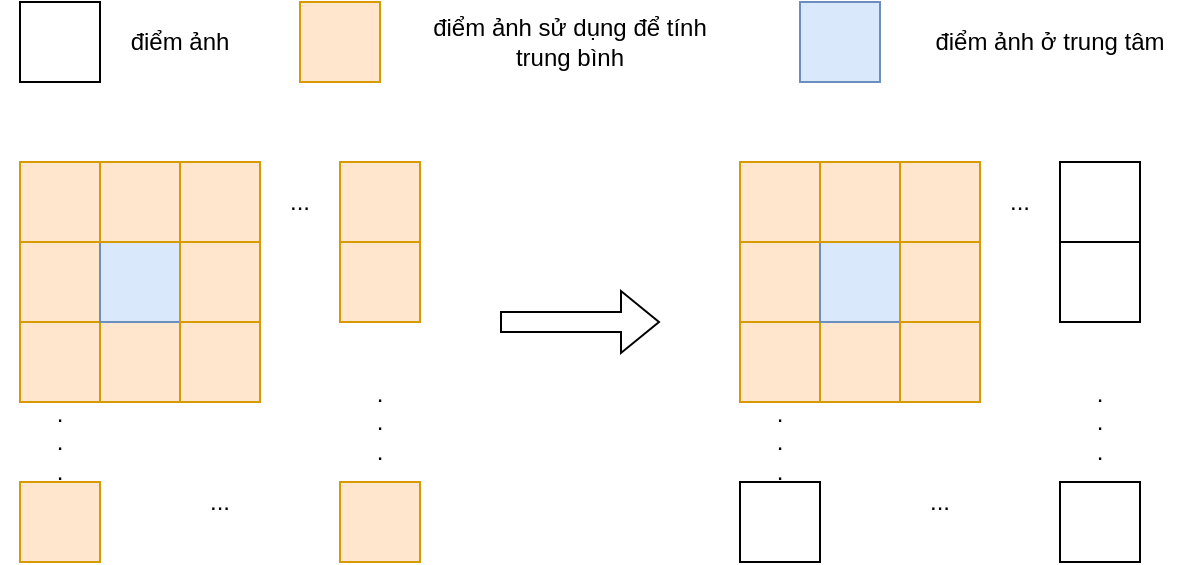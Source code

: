 <mxfile version="26.2.5">
  <diagram name="Page-1" id="0cZ0IaDIGPoYZOoYb1rK">
    <mxGraphModel dx="985" dy="503" grid="1" gridSize="10" guides="1" tooltips="1" connect="1" arrows="1" fold="1" page="1" pageScale="1" pageWidth="850" pageHeight="1100" math="0" shadow="0">
      <root>
        <mxCell id="0" />
        <mxCell id="1" parent="0" />
        <mxCell id="vDUEb6qK4cqTe3YHxniI-1" value="" style="rounded=0;whiteSpace=wrap;html=1;fillColor=#ffe6cc;strokeColor=#d79b00;" vertex="1" parent="1">
          <mxGeometry x="80" y="240" width="40" height="40" as="geometry" />
        </mxCell>
        <mxCell id="vDUEb6qK4cqTe3YHxniI-6" value="" style="rounded=0;whiteSpace=wrap;html=1;fillColor=#ffe6cc;strokeColor=#d79b00;" vertex="1" parent="1">
          <mxGeometry x="80" y="280" width="40" height="40" as="geometry" />
        </mxCell>
        <mxCell id="vDUEb6qK4cqTe3YHxniI-7" value=".&lt;br&gt;.&lt;div&gt;.&lt;/div&gt;" style="text;html=1;align=center;verticalAlign=middle;whiteSpace=wrap;rounded=0;" vertex="1" parent="1">
          <mxGeometry x="70" y="360" width="60" height="40" as="geometry" />
        </mxCell>
        <mxCell id="vDUEb6qK4cqTe3YHxniI-8" value="" style="rounded=0;whiteSpace=wrap;html=1;fillColor=#ffe6cc;strokeColor=#d79b00;" vertex="1" parent="1">
          <mxGeometry x="80" y="400" width="40" height="40" as="geometry" />
        </mxCell>
        <mxCell id="vDUEb6qK4cqTe3YHxniI-10" value="..." style="text;html=1;align=center;verticalAlign=middle;whiteSpace=wrap;rounded=0;direction=west;" vertex="1" parent="1">
          <mxGeometry x="150" y="390" width="60" height="40" as="geometry" />
        </mxCell>
        <mxCell id="vDUEb6qK4cqTe3YHxniI-11" value="" style="rounded=0;whiteSpace=wrap;html=1;fillColor=#ffe6cc;strokeColor=#d79b00;" vertex="1" parent="1">
          <mxGeometry x="240" y="240" width="40" height="40" as="geometry" />
        </mxCell>
        <mxCell id="vDUEb6qK4cqTe3YHxniI-12" value="" style="rounded=0;whiteSpace=wrap;html=1;fillColor=#ffe6cc;strokeColor=#d79b00;" vertex="1" parent="1">
          <mxGeometry x="240" y="280" width="40" height="40" as="geometry" />
        </mxCell>
        <mxCell id="vDUEb6qK4cqTe3YHxniI-13" value=".&lt;br&gt;.&lt;div&gt;.&lt;/div&gt;" style="text;html=1;align=center;verticalAlign=middle;whiteSpace=wrap;rounded=0;" vertex="1" parent="1">
          <mxGeometry x="230" y="350" width="60" height="40" as="geometry" />
        </mxCell>
        <mxCell id="vDUEb6qK4cqTe3YHxniI-14" value="" style="rounded=0;whiteSpace=wrap;html=1;fillColor=#ffe6cc;strokeColor=#d79b00;" vertex="1" parent="1">
          <mxGeometry x="240" y="400" width="40" height="40" as="geometry" />
        </mxCell>
        <mxCell id="vDUEb6qK4cqTe3YHxniI-19" value="" style="rounded=0;whiteSpace=wrap;html=1;fillColor=#ffe6cc;strokeColor=#d79b00;" vertex="1" parent="1">
          <mxGeometry x="80" y="320" width="40" height="40" as="geometry" />
        </mxCell>
        <mxCell id="vDUEb6qK4cqTe3YHxniI-20" value="" style="rounded=0;whiteSpace=wrap;html=1;fillColor=#ffe6cc;strokeColor=#d79b00;" vertex="1" parent="1">
          <mxGeometry x="120" y="320" width="40" height="40" as="geometry" />
        </mxCell>
        <mxCell id="vDUEb6qK4cqTe3YHxniI-21" value="" style="rounded=0;whiteSpace=wrap;html=1;fillColor=#dae8fc;strokeColor=#6c8ebf;" vertex="1" parent="1">
          <mxGeometry x="120" y="280" width="40" height="40" as="geometry" />
        </mxCell>
        <mxCell id="vDUEb6qK4cqTe3YHxniI-22" value="" style="rounded=0;whiteSpace=wrap;html=1;fillColor=#ffe6cc;strokeColor=#d79b00;" vertex="1" parent="1">
          <mxGeometry x="120" y="240" width="40" height="40" as="geometry" />
        </mxCell>
        <mxCell id="vDUEb6qK4cqTe3YHxniI-23" value="" style="rounded=0;whiteSpace=wrap;html=1;fillColor=#ffe6cc;strokeColor=#d79b00;" vertex="1" parent="1">
          <mxGeometry x="160" y="240" width="40" height="40" as="geometry" />
        </mxCell>
        <mxCell id="vDUEb6qK4cqTe3YHxniI-24" value="" style="rounded=0;whiteSpace=wrap;html=1;fillColor=#ffe6cc;strokeColor=#d79b00;" vertex="1" parent="1">
          <mxGeometry x="160" y="280" width="40" height="40" as="geometry" />
        </mxCell>
        <mxCell id="vDUEb6qK4cqTe3YHxniI-25" value="" style="rounded=0;whiteSpace=wrap;html=1;fillColor=#ffe6cc;strokeColor=#d79b00;" vertex="1" parent="1">
          <mxGeometry x="160" y="320" width="40" height="40" as="geometry" />
        </mxCell>
        <mxCell id="vDUEb6qK4cqTe3YHxniI-26" value="..." style="text;html=1;align=center;verticalAlign=middle;whiteSpace=wrap;rounded=0;direction=west;" vertex="1" parent="1">
          <mxGeometry x="190" y="240" width="60" height="40" as="geometry" />
        </mxCell>
        <mxCell id="vDUEb6qK4cqTe3YHxniI-27" value="" style="shape=flexArrow;endArrow=classic;html=1;rounded=0;" edge="1" parent="1">
          <mxGeometry width="50" height="50" relative="1" as="geometry">
            <mxPoint x="320" y="320" as="sourcePoint" />
            <mxPoint x="400" y="320" as="targetPoint" />
          </mxGeometry>
        </mxCell>
        <mxCell id="vDUEb6qK4cqTe3YHxniI-28" value="" style="rounded=0;whiteSpace=wrap;html=1;fillColor=#ffe6cc;strokeColor=#d79b00;" vertex="1" parent="1">
          <mxGeometry x="440" y="240" width="40" height="40" as="geometry" />
        </mxCell>
        <mxCell id="vDUEb6qK4cqTe3YHxniI-29" value="" style="rounded=0;whiteSpace=wrap;html=1;fillColor=#ffe6cc;strokeColor=#d79b00;" vertex="1" parent="1">
          <mxGeometry x="440" y="280" width="40" height="40" as="geometry" />
        </mxCell>
        <mxCell id="vDUEb6qK4cqTe3YHxniI-30" value=".&lt;br&gt;.&lt;div&gt;.&lt;/div&gt;" style="text;html=1;align=center;verticalAlign=middle;whiteSpace=wrap;rounded=0;" vertex="1" parent="1">
          <mxGeometry x="430" y="360" width="60" height="40" as="geometry" />
        </mxCell>
        <mxCell id="vDUEb6qK4cqTe3YHxniI-31" value="" style="rounded=0;whiteSpace=wrap;html=1;" vertex="1" parent="1">
          <mxGeometry x="440" y="400" width="40" height="40" as="geometry" />
        </mxCell>
        <mxCell id="vDUEb6qK4cqTe3YHxniI-32" value="..." style="text;html=1;align=center;verticalAlign=middle;whiteSpace=wrap;rounded=0;direction=west;" vertex="1" parent="1">
          <mxGeometry x="510" y="390" width="60" height="40" as="geometry" />
        </mxCell>
        <mxCell id="vDUEb6qK4cqTe3YHxniI-33" value="" style="rounded=0;whiteSpace=wrap;html=1;" vertex="1" parent="1">
          <mxGeometry x="600" y="240" width="40" height="40" as="geometry" />
        </mxCell>
        <mxCell id="vDUEb6qK4cqTe3YHxniI-34" value="" style="rounded=0;whiteSpace=wrap;html=1;" vertex="1" parent="1">
          <mxGeometry x="600" y="280" width="40" height="40" as="geometry" />
        </mxCell>
        <mxCell id="vDUEb6qK4cqTe3YHxniI-35" value=".&lt;br&gt;.&lt;div&gt;.&lt;/div&gt;" style="text;html=1;align=center;verticalAlign=middle;whiteSpace=wrap;rounded=0;" vertex="1" parent="1">
          <mxGeometry x="590" y="350" width="60" height="40" as="geometry" />
        </mxCell>
        <mxCell id="vDUEb6qK4cqTe3YHxniI-36" value="" style="rounded=0;whiteSpace=wrap;html=1;" vertex="1" parent="1">
          <mxGeometry x="600" y="400" width="40" height="40" as="geometry" />
        </mxCell>
        <mxCell id="vDUEb6qK4cqTe3YHxniI-37" value="" style="rounded=0;whiteSpace=wrap;html=1;fillColor=#ffe6cc;strokeColor=#d79b00;" vertex="1" parent="1">
          <mxGeometry x="440" y="320" width="40" height="40" as="geometry" />
        </mxCell>
        <mxCell id="vDUEb6qK4cqTe3YHxniI-38" value="" style="rounded=0;whiteSpace=wrap;html=1;fillColor=#ffe6cc;strokeColor=#d79b00;" vertex="1" parent="1">
          <mxGeometry x="480" y="320" width="40" height="40" as="geometry" />
        </mxCell>
        <mxCell id="vDUEb6qK4cqTe3YHxniI-39" value="" style="rounded=0;whiteSpace=wrap;html=1;fillColor=#dae8fc;strokeColor=#6c8ebf;" vertex="1" parent="1">
          <mxGeometry x="480" y="280" width="40" height="40" as="geometry" />
        </mxCell>
        <mxCell id="vDUEb6qK4cqTe3YHxniI-40" value="" style="rounded=0;whiteSpace=wrap;html=1;fillColor=#ffe6cc;strokeColor=#d79b00;" vertex="1" parent="1">
          <mxGeometry x="480" y="240" width="40" height="40" as="geometry" />
        </mxCell>
        <mxCell id="vDUEb6qK4cqTe3YHxniI-41" value="" style="rounded=0;whiteSpace=wrap;html=1;fillColor=#ffe6cc;strokeColor=#d79b00;" vertex="1" parent="1">
          <mxGeometry x="520" y="240" width="40" height="40" as="geometry" />
        </mxCell>
        <mxCell id="vDUEb6qK4cqTe3YHxniI-42" value="" style="rounded=0;whiteSpace=wrap;html=1;fillColor=#ffe6cc;strokeColor=#d79b00;" vertex="1" parent="1">
          <mxGeometry x="520" y="280" width="40" height="40" as="geometry" />
        </mxCell>
        <mxCell id="vDUEb6qK4cqTe3YHxniI-43" value="" style="rounded=0;whiteSpace=wrap;html=1;fillColor=#ffe6cc;strokeColor=#d79b00;" vertex="1" parent="1">
          <mxGeometry x="520" y="320" width="40" height="40" as="geometry" />
        </mxCell>
        <mxCell id="vDUEb6qK4cqTe3YHxniI-44" value="..." style="text;html=1;align=center;verticalAlign=middle;whiteSpace=wrap;rounded=0;direction=west;" vertex="1" parent="1">
          <mxGeometry x="550" y="240" width="60" height="40" as="geometry" />
        </mxCell>
        <mxCell id="vDUEb6qK4cqTe3YHxniI-46" value="" style="rounded=0;whiteSpace=wrap;html=1;" vertex="1" parent="1">
          <mxGeometry x="80" y="160" width="40" height="40" as="geometry" />
        </mxCell>
        <mxCell id="vDUEb6qK4cqTe3YHxniI-47" value="điểm ảnh" style="text;html=1;align=center;verticalAlign=middle;whiteSpace=wrap;rounded=0;" vertex="1" parent="1">
          <mxGeometry x="130" y="165" width="60" height="30" as="geometry" />
        </mxCell>
        <mxCell id="vDUEb6qK4cqTe3YHxniI-48" value="" style="rounded=0;whiteSpace=wrap;html=1;fillColor=#ffe6cc;strokeColor=#d79b00;" vertex="1" parent="1">
          <mxGeometry x="220" y="160" width="40" height="40" as="geometry" />
        </mxCell>
        <mxCell id="vDUEb6qK4cqTe3YHxniI-49" value="điểm ảnh sử dụng để tính trung bình" style="text;html=1;align=center;verticalAlign=middle;whiteSpace=wrap;rounded=0;" vertex="1" parent="1">
          <mxGeometry x="280" y="165" width="150" height="30" as="geometry" />
        </mxCell>
        <mxCell id="vDUEb6qK4cqTe3YHxniI-50" value="" style="rounded=0;whiteSpace=wrap;html=1;fillColor=#dae8fc;strokeColor=#6c8ebf;" vertex="1" parent="1">
          <mxGeometry x="470" y="160" width="40" height="40" as="geometry" />
        </mxCell>
        <mxCell id="vDUEb6qK4cqTe3YHxniI-51" value="điểm ảnh ở trung tâm" style="text;html=1;align=center;verticalAlign=middle;whiteSpace=wrap;rounded=0;" vertex="1" parent="1">
          <mxGeometry x="530" y="165" width="130" height="30" as="geometry" />
        </mxCell>
      </root>
    </mxGraphModel>
  </diagram>
</mxfile>
